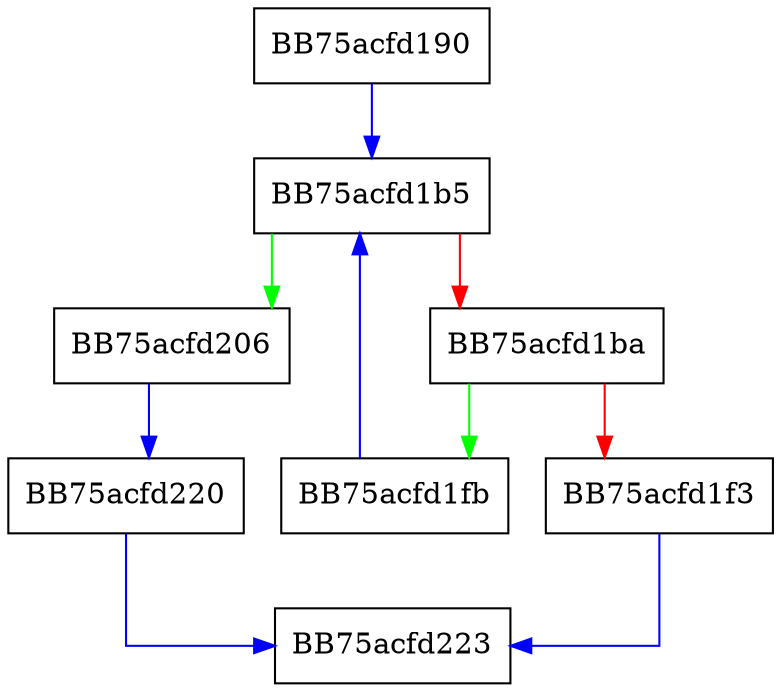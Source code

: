 digraph Read {
  node [shape="box"];
  graph [splines=ortho];
  BB75acfd190 -> BB75acfd1b5 [color="blue"];
  BB75acfd1b5 -> BB75acfd206 [color="green"];
  BB75acfd1b5 -> BB75acfd1ba [color="red"];
  BB75acfd1ba -> BB75acfd1fb [color="green"];
  BB75acfd1ba -> BB75acfd1f3 [color="red"];
  BB75acfd1f3 -> BB75acfd223 [color="blue"];
  BB75acfd1fb -> BB75acfd1b5 [color="blue"];
  BB75acfd206 -> BB75acfd220 [color="blue"];
  BB75acfd220 -> BB75acfd223 [color="blue"];
}